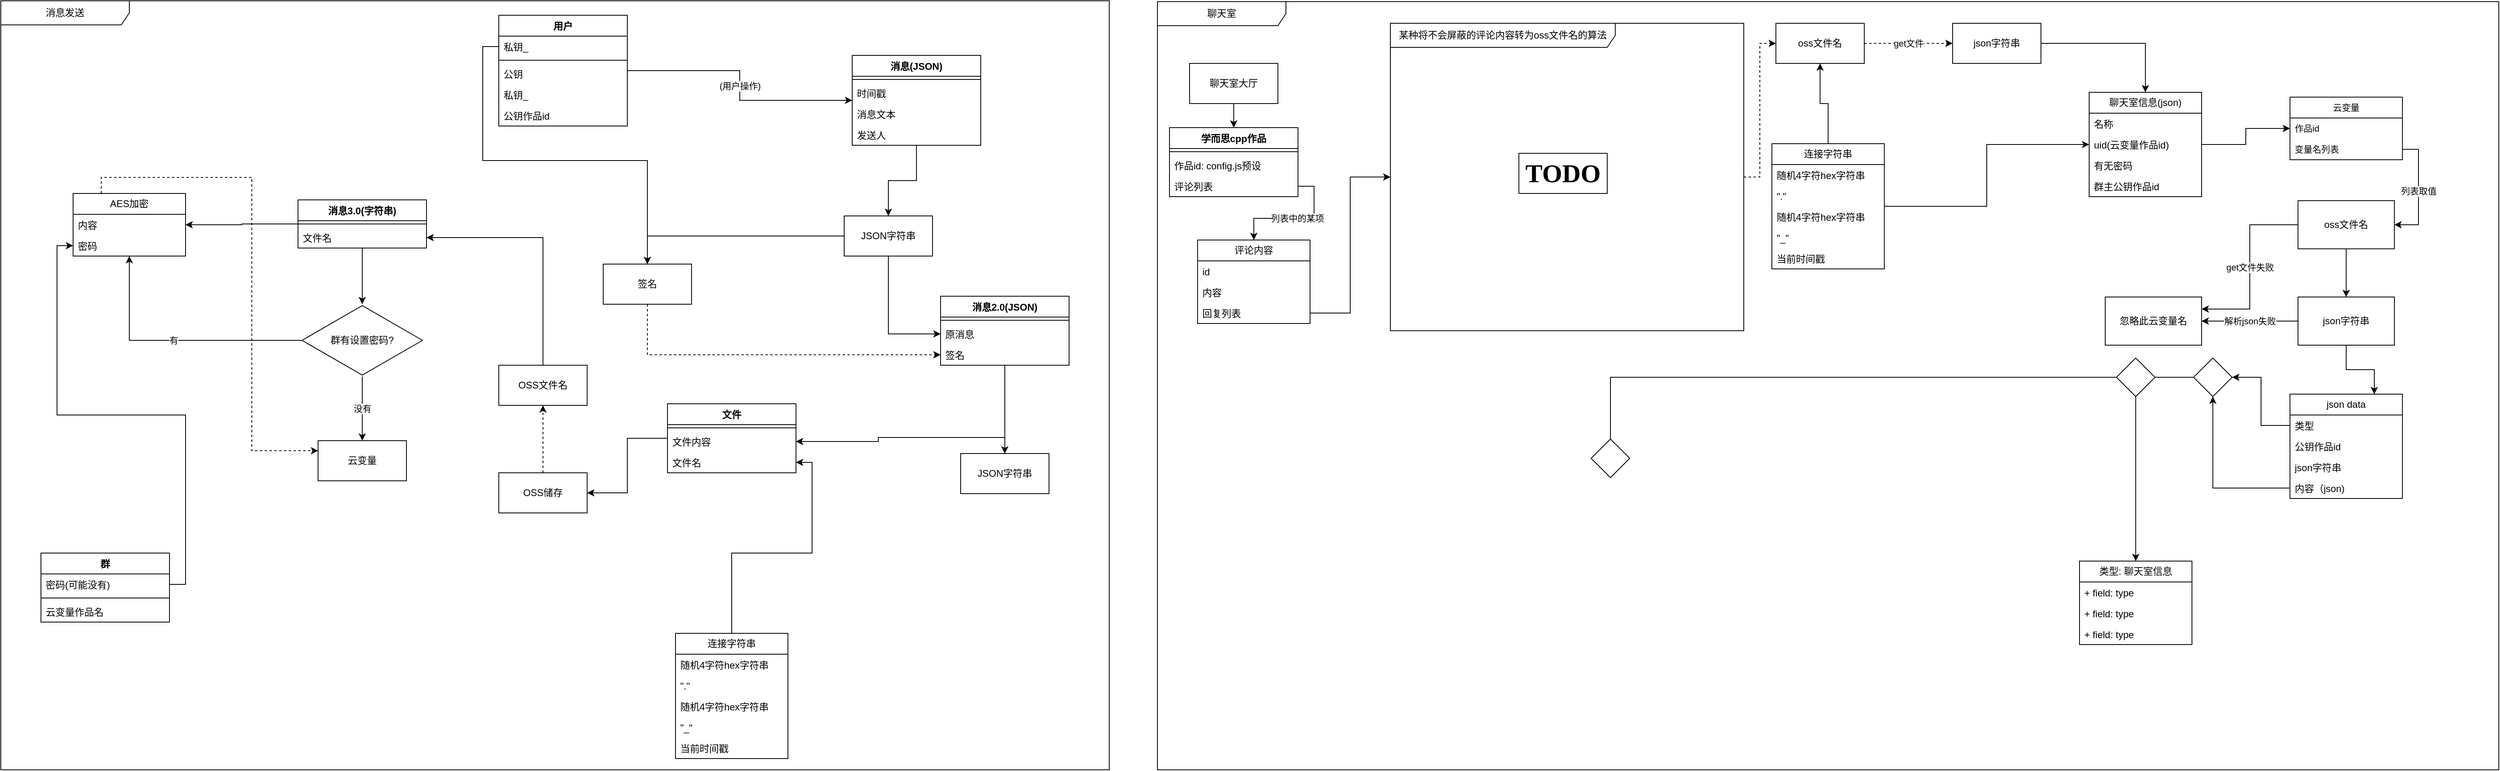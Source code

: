 <mxfile version="28.1.0">
  <diagram name="第 1 页" id="Tok3xOCYxD7B_LSYUCv_">
    <mxGraphModel dx="2245" dy="794" grid="1" gridSize="10" guides="1" tooltips="1" connect="1" arrows="1" fold="1" page="1" pageScale="1" pageWidth="827" pageHeight="1169" math="0" shadow="0">
      <root>
        <mxCell id="0" />
        <mxCell id="1" parent="0" />
        <mxCell id="kA3QzVCFTja8NUtXptVE-20" value="(用户操作)" style="edgeStyle=orthogonalEdgeStyle;rounded=0;orthogonalLoop=1;jettySize=auto;html=1;" parent="1" source="kA3QzVCFTja8NUtXptVE-6" target="kA3QzVCFTja8NUtXptVE-15" edge="1">
          <mxGeometry relative="1" as="geometry" />
        </mxCell>
        <mxCell id="kA3QzVCFTja8NUtXptVE-6" value="用户" style="swimlane;fontStyle=1;align=center;verticalAlign=top;childLayout=stackLayout;horizontal=1;startSize=26;horizontalStack=0;resizeParent=1;resizeParentMax=0;resizeLast=0;collapsible=1;marginBottom=0;whiteSpace=wrap;html=1;" parent="1" vertex="1">
          <mxGeometry x="100" y="110" width="160" height="138" as="geometry" />
        </mxCell>
        <mxCell id="kA3QzVCFTja8NUtXptVE-7" value="私钥_" style="text;strokeColor=none;fillColor=none;align=left;verticalAlign=top;spacingLeft=4;spacingRight=4;overflow=hidden;rotatable=0;points=[[0,0.5],[1,0.5]];portConstraint=eastwest;whiteSpace=wrap;html=1;" parent="kA3QzVCFTja8NUtXptVE-6" vertex="1">
          <mxGeometry y="26" width="160" height="26" as="geometry" />
        </mxCell>
        <mxCell id="kA3QzVCFTja8NUtXptVE-8" value="" style="line;strokeWidth=1;fillColor=none;align=left;verticalAlign=middle;spacingTop=-1;spacingLeft=3;spacingRight=3;rotatable=0;labelPosition=right;points=[];portConstraint=eastwest;strokeColor=inherit;" parent="kA3QzVCFTja8NUtXptVE-6" vertex="1">
          <mxGeometry y="52" width="160" height="8" as="geometry" />
        </mxCell>
        <mxCell id="kA3QzVCFTja8NUtXptVE-9" value="公钥" style="text;strokeColor=none;fillColor=none;align=left;verticalAlign=top;spacingLeft=4;spacingRight=4;overflow=hidden;rotatable=0;points=[[0,0.5],[1,0.5]];portConstraint=eastwest;whiteSpace=wrap;html=1;" parent="kA3QzVCFTja8NUtXptVE-6" vertex="1">
          <mxGeometry y="60" width="160" height="26" as="geometry" />
        </mxCell>
        <mxCell id="kA3QzVCFTja8NUtXptVE-12" value="私钥_" style="text;strokeColor=none;fillColor=none;align=left;verticalAlign=top;spacingLeft=4;spacingRight=4;overflow=hidden;rotatable=0;points=[[0,0.5],[1,0.5]];portConstraint=eastwest;whiteSpace=wrap;html=1;" parent="kA3QzVCFTja8NUtXptVE-6" vertex="1">
          <mxGeometry y="86" width="160" height="26" as="geometry" />
        </mxCell>
        <mxCell id="kA3QzVCFTja8NUtXptVE-117" value="公钥作品id" style="text;strokeColor=none;fillColor=none;align=left;verticalAlign=top;spacingLeft=4;spacingRight=4;overflow=hidden;rotatable=0;points=[[0,0.5],[1,0.5]];portConstraint=eastwest;whiteSpace=wrap;html=1;" parent="kA3QzVCFTja8NUtXptVE-6" vertex="1">
          <mxGeometry y="112" width="160" height="26" as="geometry" />
        </mxCell>
        <mxCell id="kA3QzVCFTja8NUtXptVE-32" value="" style="edgeStyle=orthogonalEdgeStyle;rounded=0;orthogonalLoop=1;jettySize=auto;html=1;" parent="1" source="kA3QzVCFTja8NUtXptVE-15" target="kA3QzVCFTja8NUtXptVE-33" edge="1">
          <mxGeometry relative="1" as="geometry">
            <mxPoint x="240" y="570" as="targetPoint" />
          </mxGeometry>
        </mxCell>
        <mxCell id="kA3QzVCFTja8NUtXptVE-15" value="消息(JSON)" style="swimlane;fontStyle=1;align=center;verticalAlign=top;childLayout=stackLayout;horizontal=1;startSize=26;horizontalStack=0;resizeParent=1;resizeParentMax=0;resizeLast=0;collapsible=1;marginBottom=0;whiteSpace=wrap;html=1;" parent="1" vertex="1">
          <mxGeometry x="540" y="160" width="160" height="112" as="geometry" />
        </mxCell>
        <mxCell id="kA3QzVCFTja8NUtXptVE-17" value="" style="line;strokeWidth=1;fillColor=none;align=left;verticalAlign=middle;spacingTop=-1;spacingLeft=3;spacingRight=3;rotatable=0;labelPosition=right;points=[];portConstraint=eastwest;strokeColor=inherit;" parent="kA3QzVCFTja8NUtXptVE-15" vertex="1">
          <mxGeometry y="26" width="160" height="8" as="geometry" />
        </mxCell>
        <mxCell id="kA3QzVCFTja8NUtXptVE-18" value="时间戳" style="text;strokeColor=none;fillColor=none;align=left;verticalAlign=top;spacingLeft=4;spacingRight=4;overflow=hidden;rotatable=0;points=[[0,0.5],[1,0.5]];portConstraint=eastwest;whiteSpace=wrap;html=1;" parent="kA3QzVCFTja8NUtXptVE-15" vertex="1">
          <mxGeometry y="34" width="160" height="26" as="geometry" />
        </mxCell>
        <mxCell id="kA3QzVCFTja8NUtXptVE-19" value="消息文本" style="text;strokeColor=none;fillColor=none;align=left;verticalAlign=top;spacingLeft=4;spacingRight=4;overflow=hidden;rotatable=0;points=[[0,0.5],[1,0.5]];portConstraint=eastwest;whiteSpace=wrap;html=1;" parent="kA3QzVCFTja8NUtXptVE-15" vertex="1">
          <mxGeometry y="60" width="160" height="26" as="geometry" />
        </mxCell>
        <mxCell id="kA3QzVCFTja8NUtXptVE-21" value="发送人" style="text;strokeColor=none;fillColor=none;align=left;verticalAlign=top;spacingLeft=4;spacingRight=4;overflow=hidden;rotatable=0;points=[[0,0.5],[1,0.5]];portConstraint=eastwest;whiteSpace=wrap;html=1;" parent="kA3QzVCFTja8NUtXptVE-15" vertex="1">
          <mxGeometry y="86" width="160" height="26" as="geometry" />
        </mxCell>
        <mxCell id="kA3QzVCFTja8NUtXptVE-40" value="" style="edgeStyle=orthogonalEdgeStyle;rounded=0;orthogonalLoop=1;jettySize=auto;html=1;" parent="1" source="kA3QzVCFTja8NUtXptVE-33" target="kA3QzVCFTja8NUtXptVE-38" edge="1">
          <mxGeometry relative="1" as="geometry" />
        </mxCell>
        <mxCell id="kA3QzVCFTja8NUtXptVE-44" style="edgeStyle=orthogonalEdgeStyle;rounded=0;orthogonalLoop=1;jettySize=auto;html=1;exitX=0;exitY=0.5;exitDx=0;exitDy=0;" parent="1" source="kA3QzVCFTja8NUtXptVE-33" target="kA3QzVCFTja8NUtXptVE-42" edge="1">
          <mxGeometry relative="1" as="geometry" />
        </mxCell>
        <mxCell id="kA3QzVCFTja8NUtXptVE-33" value="JSON字符串" style="html=1;whiteSpace=wrap;" parent="1" vertex="1">
          <mxGeometry x="530" y="360" width="110" height="50" as="geometry" />
        </mxCell>
        <mxCell id="kA3QzVCFTja8NUtXptVE-59" value="" style="edgeStyle=orthogonalEdgeStyle;rounded=0;orthogonalLoop=1;jettySize=auto;html=1;" parent="1" source="kA3QzVCFTja8NUtXptVE-35" target="kA3QzVCFTja8NUtXptVE-57" edge="1">
          <mxGeometry relative="1" as="geometry">
            <mxPoint x="760" y="533" as="targetPoint" />
          </mxGeometry>
        </mxCell>
        <mxCell id="kA3QzVCFTja8NUtXptVE-35" value="消息2.0(JSON)" style="swimlane;fontStyle=1;align=center;verticalAlign=top;childLayout=stackLayout;horizontal=1;startSize=26;horizontalStack=0;resizeParent=1;resizeParentMax=0;resizeLast=0;collapsible=1;marginBottom=0;whiteSpace=wrap;html=1;" parent="1" vertex="1">
          <mxGeometry x="650" y="460" width="160" height="86" as="geometry" />
        </mxCell>
        <mxCell id="kA3QzVCFTja8NUtXptVE-37" value="" style="line;strokeWidth=1;fillColor=none;align=left;verticalAlign=middle;spacingTop=-1;spacingLeft=3;spacingRight=3;rotatable=0;labelPosition=right;points=[];portConstraint=eastwest;strokeColor=inherit;" parent="kA3QzVCFTja8NUtXptVE-35" vertex="1">
          <mxGeometry y="26" width="160" height="8" as="geometry" />
        </mxCell>
        <mxCell id="kA3QzVCFTja8NUtXptVE-38" value="原消息" style="text;strokeColor=none;fillColor=none;align=left;verticalAlign=top;spacingLeft=4;spacingRight=4;overflow=hidden;rotatable=0;points=[[0,0.5],[1,0.5]];portConstraint=eastwest;whiteSpace=wrap;html=1;" parent="kA3QzVCFTja8NUtXptVE-35" vertex="1">
          <mxGeometry y="34" width="160" height="26" as="geometry" />
        </mxCell>
        <mxCell id="kA3QzVCFTja8NUtXptVE-41" value="签名" style="text;strokeColor=none;fillColor=none;align=left;verticalAlign=top;spacingLeft=4;spacingRight=4;overflow=hidden;rotatable=0;points=[[0,0.5],[1,0.5]];portConstraint=eastwest;whiteSpace=wrap;html=1;" parent="kA3QzVCFTja8NUtXptVE-35" vertex="1">
          <mxGeometry y="60" width="160" height="26" as="geometry" />
        </mxCell>
        <mxCell id="kA3QzVCFTja8NUtXptVE-46" value="" style="edgeStyle=orthogonalEdgeStyle;rounded=0;orthogonalLoop=1;jettySize=auto;html=1;exitX=0.5;exitY=1;exitDx=0;exitDy=0;dashed=1;" parent="1" source="kA3QzVCFTja8NUtXptVE-42" target="kA3QzVCFTja8NUtXptVE-41" edge="1">
          <mxGeometry relative="1" as="geometry">
            <mxPoint x="215" y="625" as="targetPoint" />
          </mxGeometry>
        </mxCell>
        <mxCell id="kA3QzVCFTja8NUtXptVE-42" value="签名" style="html=1;whiteSpace=wrap;" parent="1" vertex="1">
          <mxGeometry x="230" y="420" width="110" height="50" as="geometry" />
        </mxCell>
        <mxCell id="kA3QzVCFTja8NUtXptVE-43" style="edgeStyle=orthogonalEdgeStyle;rounded=0;orthogonalLoop=1;jettySize=auto;html=1;exitX=0;exitY=0.5;exitDx=0;exitDy=0;" parent="1" source="kA3QzVCFTja8NUtXptVE-7" target="kA3QzVCFTja8NUtXptVE-42" edge="1">
          <mxGeometry relative="1" as="geometry" />
        </mxCell>
        <mxCell id="kA3QzVCFTja8NUtXptVE-102" value="" style="edgeStyle=orthogonalEdgeStyle;rounded=0;orthogonalLoop=1;jettySize=auto;html=1;dashed=1;" parent="1" source="kA3QzVCFTja8NUtXptVE-51" target="kA3QzVCFTja8NUtXptVE-101" edge="1">
          <mxGeometry relative="1" as="geometry">
            <Array as="points">
              <mxPoint x="155" y="620" />
              <mxPoint x="155" y="620" />
            </Array>
          </mxGeometry>
        </mxCell>
        <mxCell id="kA3QzVCFTja8NUtXptVE-51" value="OSS储存" style="html=1;whiteSpace=wrap;" parent="1" vertex="1">
          <mxGeometry x="100" y="680" width="110" height="50" as="geometry" />
        </mxCell>
        <mxCell id="kA3QzVCFTja8NUtXptVE-100" value="" style="edgeStyle=orthogonalEdgeStyle;rounded=0;orthogonalLoop=1;jettySize=auto;html=1;" parent="1" source="kA3QzVCFTja8NUtXptVE-52" target="kA3QzVCFTja8NUtXptVE-51" edge="1">
          <mxGeometry relative="1" as="geometry">
            <mxPoint x="260" y="677" as="targetPoint" />
          </mxGeometry>
        </mxCell>
        <mxCell id="kA3QzVCFTja8NUtXptVE-52" value="文件" style="swimlane;fontStyle=1;align=center;verticalAlign=top;childLayout=stackLayout;horizontal=1;startSize=26;horizontalStack=0;resizeParent=1;resizeParentMax=0;resizeLast=0;collapsible=1;marginBottom=0;whiteSpace=wrap;html=1;" parent="1" vertex="1">
          <mxGeometry x="310" y="594" width="160" height="86" as="geometry" />
        </mxCell>
        <mxCell id="kA3QzVCFTja8NUtXptVE-54" value="" style="line;strokeWidth=1;fillColor=none;align=left;verticalAlign=middle;spacingTop=-1;spacingLeft=3;spacingRight=3;rotatable=0;labelPosition=right;points=[];portConstraint=eastwest;strokeColor=inherit;" parent="kA3QzVCFTja8NUtXptVE-52" vertex="1">
          <mxGeometry y="26" width="160" height="8" as="geometry" />
        </mxCell>
        <mxCell id="kA3QzVCFTja8NUtXptVE-56" value="文件内容" style="text;strokeColor=none;fillColor=none;align=left;verticalAlign=top;spacingLeft=4;spacingRight=4;overflow=hidden;rotatable=0;points=[[0,0.5],[1,0.5]];portConstraint=eastwest;whiteSpace=wrap;html=1;" parent="kA3QzVCFTja8NUtXptVE-52" vertex="1">
          <mxGeometry y="34" width="160" height="26" as="geometry" />
        </mxCell>
        <mxCell id="kA3QzVCFTja8NUtXptVE-62" value="文件名" style="text;strokeColor=none;fillColor=none;align=left;verticalAlign=top;spacingLeft=4;spacingRight=4;overflow=hidden;rotatable=0;points=[[0,0.5],[1,0.5]];portConstraint=eastwest;whiteSpace=wrap;html=1;" parent="kA3QzVCFTja8NUtXptVE-52" vertex="1">
          <mxGeometry y="60" width="160" height="26" as="geometry" />
        </mxCell>
        <mxCell id="kA3QzVCFTja8NUtXptVE-61" value="" style="edgeStyle=orthogonalEdgeStyle;rounded=0;orthogonalLoop=1;jettySize=auto;html=1;" parent="1" source="kA3QzVCFTja8NUtXptVE-57" target="kA3QzVCFTja8NUtXptVE-56" edge="1">
          <mxGeometry relative="1" as="geometry">
            <mxPoint x="550" y="695" as="targetPoint" />
          </mxGeometry>
        </mxCell>
        <mxCell id="kA3QzVCFTja8NUtXptVE-57" value="JSON字符串" style="html=1;whiteSpace=wrap;" parent="1" vertex="1">
          <mxGeometry x="675" y="656" width="110" height="50" as="geometry" />
        </mxCell>
        <mxCell id="kA3QzVCFTja8NUtXptVE-95" value="" style="edgeStyle=orthogonalEdgeStyle;rounded=0;orthogonalLoop=1;jettySize=auto;html=1;" parent="1" source="kA3QzVCFTja8NUtXptVE-80" target="kA3QzVCFTja8NUtXptVE-62" edge="1">
          <mxGeometry relative="1" as="geometry">
            <mxPoint x="210" y="812" as="targetPoint" />
          </mxGeometry>
        </mxCell>
        <mxCell id="kA3QzVCFTja8NUtXptVE-80" value="连接字符串" style="swimlane;fontStyle=0;childLayout=stackLayout;horizontal=1;startSize=26;fillColor=none;horizontalStack=0;resizeParent=1;resizeParentMax=0;resizeLast=0;collapsible=1;marginBottom=0;whiteSpace=wrap;html=1;" parent="1" vertex="1">
          <mxGeometry x="320" y="880" width="140" height="156" as="geometry" />
        </mxCell>
        <mxCell id="kA3QzVCFTja8NUtXptVE-86" value="随机4字符hex字符串" style="text;strokeColor=none;fillColor=none;align=left;verticalAlign=top;spacingLeft=4;spacingRight=4;overflow=hidden;rotatable=0;points=[[0,0.5],[1,0.5]];portConstraint=eastwest;whiteSpace=wrap;html=1;" parent="kA3QzVCFTja8NUtXptVE-80" vertex="1">
          <mxGeometry y="26" width="140" height="26" as="geometry" />
        </mxCell>
        <mxCell id="kA3QzVCFTja8NUtXptVE-81" value="&quot;.&quot;" style="text;strokeColor=none;fillColor=none;align=left;verticalAlign=top;spacingLeft=4;spacingRight=4;overflow=hidden;rotatable=0;points=[[0,0.5],[1,0.5]];portConstraint=eastwest;whiteSpace=wrap;html=1;" parent="kA3QzVCFTja8NUtXptVE-80" vertex="1">
          <mxGeometry y="52" width="140" height="26" as="geometry" />
        </mxCell>
        <mxCell id="kA3QzVCFTja8NUtXptVE-88" value="随机4字符hex字符串" style="text;strokeColor=none;fillColor=none;align=left;verticalAlign=top;spacingLeft=4;spacingRight=4;overflow=hidden;rotatable=0;points=[[0,0.5],[1,0.5]];portConstraint=eastwest;whiteSpace=wrap;html=1;" parent="kA3QzVCFTja8NUtXptVE-80" vertex="1">
          <mxGeometry y="78" width="140" height="26" as="geometry" />
        </mxCell>
        <mxCell id="kA3QzVCFTja8NUtXptVE-210" value="&quot;_&quot;" style="text;strokeColor=none;fillColor=none;align=left;verticalAlign=top;spacingLeft=4;spacingRight=4;overflow=hidden;rotatable=0;points=[[0,0.5],[1,0.5]];portConstraint=eastwest;whiteSpace=wrap;html=1;" parent="kA3QzVCFTja8NUtXptVE-80" vertex="1">
          <mxGeometry y="104" width="140" height="26" as="geometry" />
        </mxCell>
        <mxCell id="kA3QzVCFTja8NUtXptVE-209" value="当前时间戳" style="text;strokeColor=none;fillColor=none;align=left;verticalAlign=top;spacingLeft=4;spacingRight=4;overflow=hidden;rotatable=0;points=[[0,0.5],[1,0.5]];portConstraint=eastwest;whiteSpace=wrap;html=1;" parent="kA3QzVCFTja8NUtXptVE-80" vertex="1">
          <mxGeometry y="130" width="140" height="26" as="geometry" />
        </mxCell>
        <mxCell id="kA3QzVCFTja8NUtXptVE-108" value="" style="edgeStyle=orthogonalEdgeStyle;rounded=0;orthogonalLoop=1;jettySize=auto;html=1;" parent="1" source="kA3QzVCFTja8NUtXptVE-101" target="kA3QzVCFTja8NUtXptVE-106" edge="1">
          <mxGeometry relative="1" as="geometry">
            <mxPoint x="70" y="625" as="targetPoint" />
          </mxGeometry>
        </mxCell>
        <mxCell id="kA3QzVCFTja8NUtXptVE-101" value="OSS文件名" style="html=1;whiteSpace=wrap;" parent="1" vertex="1">
          <mxGeometry x="100" y="546" width="110" height="50" as="geometry" />
        </mxCell>
        <mxCell id="kA3QzVCFTja8NUtXptVE-111" value="" style="edgeStyle=orthogonalEdgeStyle;rounded=0;orthogonalLoop=1;jettySize=auto;html=1;" parent="1" source="kA3QzVCFTja8NUtXptVE-103" target="kA3QzVCFTja8NUtXptVE-121" edge="1">
          <mxGeometry relative="1" as="geometry" />
        </mxCell>
        <mxCell id="kA3QzVCFTja8NUtXptVE-141" value="" style="edgeStyle=orthogonalEdgeStyle;rounded=0;orthogonalLoop=1;jettySize=auto;html=1;" parent="1" source="kA3QzVCFTja8NUtXptVE-103" target="kA3QzVCFTja8NUtXptVE-130" edge="1">
          <mxGeometry relative="1" as="geometry">
            <mxPoint x="-230" y="370" as="targetPoint" />
          </mxGeometry>
        </mxCell>
        <mxCell id="kA3QzVCFTja8NUtXptVE-103" value="消息3.0(字符串)" style="swimlane;fontStyle=1;align=center;verticalAlign=top;childLayout=stackLayout;horizontal=1;startSize=26;horizontalStack=0;resizeParent=1;resizeParentMax=0;resizeLast=0;collapsible=1;marginBottom=0;whiteSpace=wrap;html=1;" parent="1" vertex="1">
          <mxGeometry x="-150" y="340" width="160" height="60" as="geometry" />
        </mxCell>
        <mxCell id="kA3QzVCFTja8NUtXptVE-105" value="" style="line;strokeWidth=1;fillColor=none;align=left;verticalAlign=middle;spacingTop=-1;spacingLeft=3;spacingRight=3;rotatable=0;labelPosition=right;points=[];portConstraint=eastwest;strokeColor=inherit;" parent="kA3QzVCFTja8NUtXptVE-103" vertex="1">
          <mxGeometry y="26" width="160" height="8" as="geometry" />
        </mxCell>
        <mxCell id="kA3QzVCFTja8NUtXptVE-106" value="文件名" style="text;strokeColor=none;fillColor=none;align=left;verticalAlign=top;spacingLeft=4;spacingRight=4;overflow=hidden;rotatable=0;points=[[0,0.5],[1,0.5]];portConstraint=eastwest;whiteSpace=wrap;html=1;" parent="kA3QzVCFTja8NUtXptVE-103" vertex="1">
          <mxGeometry y="34" width="160" height="26" as="geometry" />
        </mxCell>
        <mxCell id="kA3QzVCFTja8NUtXptVE-109" value="云变量" style="html=1;whiteSpace=wrap;" parent="1" vertex="1">
          <mxGeometry x="-125" y="640" width="110" height="50" as="geometry" />
        </mxCell>
        <mxCell id="kA3QzVCFTja8NUtXptVE-123" value="没有" style="edgeStyle=orthogonalEdgeStyle;rounded=0;orthogonalLoop=1;jettySize=auto;html=1;" parent="1" source="kA3QzVCFTja8NUtXptVE-121" target="kA3QzVCFTja8NUtXptVE-109" edge="1">
          <mxGeometry relative="1" as="geometry">
            <mxPoint x="-185" y="764.0" as="targetPoint" />
          </mxGeometry>
        </mxCell>
        <mxCell id="kA3QzVCFTja8NUtXptVE-145" value="有" style="edgeStyle=orthogonalEdgeStyle;rounded=0;orthogonalLoop=1;jettySize=auto;html=1;" parent="1" source="kA3QzVCFTja8NUtXptVE-121" target="kA3QzVCFTja8NUtXptVE-129" edge="1">
          <mxGeometry relative="1" as="geometry">
            <mxPoint x="-340" y="624.0" as="targetPoint" />
          </mxGeometry>
        </mxCell>
        <mxCell id="kA3QzVCFTja8NUtXptVE-121" value="群有设置密码?" style="html=1;whiteSpace=wrap;aspect=fixed;shape=isoRectangle;" parent="1" vertex="1">
          <mxGeometry x="-145" y="470" width="150" height="90" as="geometry" />
        </mxCell>
        <mxCell id="kA3QzVCFTja8NUtXptVE-124" value="群" style="swimlane;fontStyle=1;align=center;verticalAlign=top;childLayout=stackLayout;horizontal=1;startSize=26;horizontalStack=0;resizeParent=1;resizeParentMax=0;resizeLast=0;collapsible=1;marginBottom=0;whiteSpace=wrap;html=1;" parent="1" vertex="1">
          <mxGeometry x="-470" y="780" width="160" height="86" as="geometry" />
        </mxCell>
        <mxCell id="kA3QzVCFTja8NUtXptVE-125" value="密码(可能没有)" style="text;strokeColor=none;fillColor=none;align=left;verticalAlign=top;spacingLeft=4;spacingRight=4;overflow=hidden;rotatable=0;points=[[0,0.5],[1,0.5]];portConstraint=eastwest;whiteSpace=wrap;html=1;" parent="kA3QzVCFTja8NUtXptVE-124" vertex="1">
          <mxGeometry y="26" width="160" height="26" as="geometry" />
        </mxCell>
        <mxCell id="kA3QzVCFTja8NUtXptVE-126" value="" style="line;strokeWidth=1;fillColor=none;align=left;verticalAlign=middle;spacingTop=-1;spacingLeft=3;spacingRight=3;rotatable=0;labelPosition=right;points=[];portConstraint=eastwest;strokeColor=inherit;" parent="kA3QzVCFTja8NUtXptVE-124" vertex="1">
          <mxGeometry y="52" width="160" height="8" as="geometry" />
        </mxCell>
        <mxCell id="kA3QzVCFTja8NUtXptVE-127" value="云变量作品名" style="text;strokeColor=none;fillColor=none;align=left;verticalAlign=top;spacingLeft=4;spacingRight=4;overflow=hidden;rotatable=0;points=[[0,0.5],[1,0.5]];portConstraint=eastwest;whiteSpace=wrap;html=1;" parent="kA3QzVCFTja8NUtXptVE-124" vertex="1">
          <mxGeometry y="60" width="160" height="26" as="geometry" />
        </mxCell>
        <mxCell id="kA3QzVCFTja8NUtXptVE-148" style="edgeStyle=orthogonalEdgeStyle;rounded=0;orthogonalLoop=1;jettySize=auto;html=1;exitX=0.25;exitY=0;exitDx=0;exitDy=0;entryX=0;entryY=0.25;entryDx=0;entryDy=0;dashed=1;" parent="1" source="kA3QzVCFTja8NUtXptVE-129" target="kA3QzVCFTja8NUtXptVE-109" edge="1">
          <mxGeometry relative="1" as="geometry" />
        </mxCell>
        <mxCell id="kA3QzVCFTja8NUtXptVE-129" value="AES加密" style="swimlane;fontStyle=0;childLayout=stackLayout;horizontal=1;startSize=26;fillColor=none;horizontalStack=0;resizeParent=1;resizeParentMax=0;resizeLast=0;collapsible=1;marginBottom=0;whiteSpace=wrap;html=1;" parent="1" vertex="1">
          <mxGeometry x="-430" y="332" width="140" height="78" as="geometry" />
        </mxCell>
        <mxCell id="kA3QzVCFTja8NUtXptVE-130" value="内容" style="text;strokeColor=none;fillColor=none;align=left;verticalAlign=top;spacingLeft=4;spacingRight=4;overflow=hidden;rotatable=0;points=[[0,0.5],[1,0.5]];portConstraint=eastwest;whiteSpace=wrap;html=1;" parent="kA3QzVCFTja8NUtXptVE-129" vertex="1">
          <mxGeometry y="26" width="140" height="26" as="geometry" />
        </mxCell>
        <mxCell id="kA3QzVCFTja8NUtXptVE-133" value="密码" style="text;strokeColor=none;fillColor=none;align=left;verticalAlign=top;spacingLeft=4;spacingRight=4;overflow=hidden;rotatable=0;points=[[0,0.5],[1,0.5]];portConstraint=eastwest;whiteSpace=wrap;html=1;" parent="kA3QzVCFTja8NUtXptVE-129" vertex="1">
          <mxGeometry y="52" width="140" height="26" as="geometry" />
        </mxCell>
        <mxCell id="kA3QzVCFTja8NUtXptVE-135" style="edgeStyle=orthogonalEdgeStyle;rounded=0;orthogonalLoop=1;jettySize=auto;html=1;exitX=1;exitY=0.5;exitDx=0;exitDy=0;" parent="1" source="kA3QzVCFTja8NUtXptVE-125" target="kA3QzVCFTja8NUtXptVE-133" edge="1">
          <mxGeometry relative="1" as="geometry" />
        </mxCell>
        <mxCell id="kA3QzVCFTja8NUtXptVE-151" value="消息发送" style="shape=umlFrame;whiteSpace=wrap;html=1;pointerEvents=0;recursiveResize=0;container=1;collapsible=0;width=160;" parent="1" vertex="1">
          <mxGeometry x="-520" y="92" width="1380" height="958" as="geometry" />
        </mxCell>
        <mxCell id="kA3QzVCFTja8NUtXptVE-152" value="聊天室" style="shape=umlFrame;whiteSpace=wrap;html=1;pointerEvents=0;recursiveResize=0;container=1;collapsible=0;width=160;" parent="1" vertex="1">
          <mxGeometry x="920" y="93" width="1670" height="957" as="geometry" />
        </mxCell>
        <mxCell id="kA3QzVCFTja8NUtXptVE-161" value="学而思cpp作品" style="swimlane;fontStyle=1;align=center;verticalAlign=top;childLayout=stackLayout;horizontal=1;startSize=26;horizontalStack=0;resizeParent=1;resizeParentMax=0;resizeLast=0;collapsible=1;marginBottom=0;whiteSpace=wrap;html=1;" parent="kA3QzVCFTja8NUtXptVE-152" vertex="1">
          <mxGeometry x="15" y="157" width="160" height="86" as="geometry" />
        </mxCell>
        <mxCell id="kA3QzVCFTja8NUtXptVE-163" value="" style="line;strokeWidth=1;fillColor=none;align=left;verticalAlign=middle;spacingTop=-1;spacingLeft=3;spacingRight=3;rotatable=0;labelPosition=right;points=[];portConstraint=eastwest;strokeColor=inherit;" parent="kA3QzVCFTja8NUtXptVE-161" vertex="1">
          <mxGeometry y="26" width="160" height="8" as="geometry" />
        </mxCell>
        <mxCell id="kA3QzVCFTja8NUtXptVE-164" value="作品id: config.js预设" style="text;strokeColor=none;fillColor=none;align=left;verticalAlign=top;spacingLeft=4;spacingRight=4;overflow=hidden;rotatable=0;points=[[0,0.5],[1,0.5]];portConstraint=eastwest;whiteSpace=wrap;html=1;" parent="kA3QzVCFTja8NUtXptVE-161" vertex="1">
          <mxGeometry y="34" width="160" height="26" as="geometry" />
        </mxCell>
        <mxCell id="kA3QzVCFTja8NUtXptVE-166" value="评论列表" style="text;strokeColor=none;fillColor=none;align=left;verticalAlign=top;spacingLeft=4;spacingRight=4;overflow=hidden;rotatable=0;points=[[0,0.5],[1,0.5]];portConstraint=eastwest;whiteSpace=wrap;html=1;" parent="kA3QzVCFTja8NUtXptVE-161" vertex="1">
          <mxGeometry y="60" width="160" height="26" as="geometry" />
        </mxCell>
        <mxCell id="kA3QzVCFTja8NUtXptVE-171" value="评论内容" style="swimlane;fontStyle=0;childLayout=stackLayout;horizontal=1;startSize=26;fillColor=none;horizontalStack=0;resizeParent=1;resizeParentMax=0;resizeLast=0;collapsible=1;marginBottom=0;whiteSpace=wrap;html=1;" parent="kA3QzVCFTja8NUtXptVE-152" vertex="1">
          <mxGeometry x="50" y="297" width="140" height="104" as="geometry" />
        </mxCell>
        <mxCell id="kA3QzVCFTja8NUtXptVE-172" value="id" style="text;strokeColor=none;fillColor=none;align=left;verticalAlign=top;spacingLeft=4;spacingRight=4;overflow=hidden;rotatable=0;points=[[0,0.5],[1,0.5]];portConstraint=eastwest;whiteSpace=wrap;html=1;" parent="kA3QzVCFTja8NUtXptVE-171" vertex="1">
          <mxGeometry y="26" width="140" height="26" as="geometry" />
        </mxCell>
        <mxCell id="kA3QzVCFTja8NUtXptVE-173" value="内容" style="text;strokeColor=none;fillColor=none;align=left;verticalAlign=top;spacingLeft=4;spacingRight=4;overflow=hidden;rotatable=0;points=[[0,0.5],[1,0.5]];portConstraint=eastwest;whiteSpace=wrap;html=1;" parent="kA3QzVCFTja8NUtXptVE-171" vertex="1">
          <mxGeometry y="52" width="140" height="26" as="geometry" />
        </mxCell>
        <mxCell id="kA3QzVCFTja8NUtXptVE-174" value="回复列表" style="text;strokeColor=none;fillColor=none;align=left;verticalAlign=top;spacingLeft=4;spacingRight=4;overflow=hidden;rotatable=0;points=[[0,0.5],[1,0.5]];portConstraint=eastwest;whiteSpace=wrap;html=1;" parent="kA3QzVCFTja8NUtXptVE-171" vertex="1">
          <mxGeometry y="78" width="140" height="26" as="geometry" />
        </mxCell>
        <mxCell id="kA3QzVCFTja8NUtXptVE-175" value="列表中的某项" style="edgeStyle=orthogonalEdgeStyle;rounded=0;orthogonalLoop=1;jettySize=auto;html=1;strokeColor=default;" parent="kA3QzVCFTja8NUtXptVE-152" source="kA3QzVCFTja8NUtXptVE-166" target="kA3QzVCFTja8NUtXptVE-171" edge="1">
          <mxGeometry relative="1" as="geometry" />
        </mxCell>
        <mxCell id="kA3QzVCFTja8NUtXptVE-178" value="" style="edgeStyle=orthogonalEdgeStyle;rounded=0;orthogonalLoop=1;jettySize=auto;html=1;" parent="kA3QzVCFTja8NUtXptVE-152" source="kA3QzVCFTja8NUtXptVE-176" target="kA3QzVCFTja8NUtXptVE-161" edge="1">
          <mxGeometry relative="1" as="geometry">
            <mxPoint x="225" y="102" as="targetPoint" />
          </mxGeometry>
        </mxCell>
        <mxCell id="kA3QzVCFTja8NUtXptVE-176" value="聊天室大厅" style="html=1;whiteSpace=wrap;" parent="kA3QzVCFTja8NUtXptVE-152" vertex="1">
          <mxGeometry x="40" y="77" width="110" height="50" as="geometry" />
        </mxCell>
        <mxCell id="kA3QzVCFTja8NUtXptVE-182" style="edgeStyle=orthogonalEdgeStyle;rounded=0;orthogonalLoop=1;jettySize=auto;html=1;exitX=1;exitY=0.5;exitDx=0;exitDy=0;" parent="kA3QzVCFTja8NUtXptVE-152" source="kA3QzVCFTja8NUtXptVE-174" target="kA3QzVCFTja8NUtXptVE-184" edge="1">
          <mxGeometry relative="1" as="geometry">
            <mxPoint x="180" y="-63" as="targetPoint" />
          </mxGeometry>
        </mxCell>
        <mxCell id="kA3QzVCFTja8NUtXptVE-187" value="" style="edgeStyle=orthogonalEdgeStyle;rounded=0;orthogonalLoop=1;jettySize=auto;html=1;dashed=1;" parent="kA3QzVCFTja8NUtXptVE-152" source="kA3QzVCFTja8NUtXptVE-184" target="kA3QzVCFTja8NUtXptVE-185" edge="1">
          <mxGeometry relative="1" as="geometry">
            <mxPoint x="970" y="218.5" as="targetPoint" />
          </mxGeometry>
        </mxCell>
        <mxCell id="kA3QzVCFTja8NUtXptVE-184" value="某种将不会屏蔽的评论内容转为oss文件名的算法" style="shape=umlFrame;whiteSpace=wrap;html=1;pointerEvents=0;width=280;height=30;" parent="kA3QzVCFTja8NUtXptVE-152" vertex="1">
          <mxGeometry x="290" y="27" width="440" height="383" as="geometry" />
        </mxCell>
        <mxCell id="kA3QzVCFTja8NUtXptVE-190" value="get文件" style="edgeStyle=orthogonalEdgeStyle;rounded=0;orthogonalLoop=1;jettySize=auto;html=1;dashed=1;" parent="kA3QzVCFTja8NUtXptVE-152" source="kA3QzVCFTja8NUtXptVE-185" target="kA3QzVCFTja8NUtXptVE-188" edge="1">
          <mxGeometry relative="1" as="geometry" />
        </mxCell>
        <mxCell id="kA3QzVCFTja8NUtXptVE-185" value="oss文件名" style="html=1;whiteSpace=wrap;" parent="kA3QzVCFTja8NUtXptVE-152" vertex="1">
          <mxGeometry x="770" y="27" width="110" height="50" as="geometry" />
        </mxCell>
        <mxCell id="kA3QzVCFTja8NUtXptVE-199" value="" style="edgeStyle=orthogonalEdgeStyle;rounded=0;orthogonalLoop=1;jettySize=auto;html=1;entryX=0.5;entryY=0;entryDx=0;entryDy=0;" parent="kA3QzVCFTja8NUtXptVE-152" source="kA3QzVCFTja8NUtXptVE-188" target="kA3QzVCFTja8NUtXptVE-191" edge="1">
          <mxGeometry relative="1" as="geometry" />
        </mxCell>
        <mxCell id="kA3QzVCFTja8NUtXptVE-188" value="json字符串" style="html=1;whiteSpace=wrap;" parent="kA3QzVCFTja8NUtXptVE-152" vertex="1">
          <mxGeometry x="990" y="27" width="110" height="50" as="geometry" />
        </mxCell>
        <mxCell id="kA3QzVCFTja8NUtXptVE-191" value="聊天室信息(json)" style="swimlane;fontStyle=0;childLayout=stackLayout;horizontal=1;startSize=26;fillColor=none;horizontalStack=0;resizeParent=1;resizeParentMax=0;resizeLast=0;collapsible=1;marginBottom=0;whiteSpace=wrap;html=1;" parent="kA3QzVCFTja8NUtXptVE-152" vertex="1">
          <mxGeometry x="1160" y="113" width="140" height="130" as="geometry" />
        </mxCell>
        <mxCell id="kA3QzVCFTja8NUtXptVE-192" value="名称" style="text;strokeColor=none;fillColor=none;align=left;verticalAlign=top;spacingLeft=4;spacingRight=4;overflow=hidden;rotatable=0;points=[[0,0.5],[1,0.5]];portConstraint=eastwest;whiteSpace=wrap;html=1;" parent="kA3QzVCFTja8NUtXptVE-191" vertex="1">
          <mxGeometry y="26" width="140" height="26" as="geometry" />
        </mxCell>
        <mxCell id="kA3QzVCFTja8NUtXptVE-196" value="uid(云变量作品id)" style="text;strokeColor=none;fillColor=none;align=left;verticalAlign=top;spacingLeft=4;spacingRight=4;overflow=hidden;rotatable=0;points=[[0,0.5],[1,0.5]];portConstraint=eastwest;whiteSpace=wrap;html=1;" parent="kA3QzVCFTja8NUtXptVE-191" vertex="1">
          <mxGeometry y="52" width="140" height="26" as="geometry" />
        </mxCell>
        <mxCell id="kA3QzVCFTja8NUtXptVE-197" value="有无密码" style="text;strokeColor=none;fillColor=none;align=left;verticalAlign=top;spacingLeft=4;spacingRight=4;overflow=hidden;rotatable=0;points=[[0,0.5],[1,0.5]];portConstraint=eastwest;whiteSpace=wrap;html=1;" parent="kA3QzVCFTja8NUtXptVE-191" vertex="1">
          <mxGeometry y="78" width="140" height="26" as="geometry" />
        </mxCell>
        <mxCell id="kA3QzVCFTja8NUtXptVE-198" value="群主公钥作品id" style="text;strokeColor=none;fillColor=none;align=left;verticalAlign=top;spacingLeft=4;spacingRight=4;overflow=hidden;rotatable=0;points=[[0,0.5],[1,0.5]];portConstraint=eastwest;whiteSpace=wrap;html=1;" parent="kA3QzVCFTja8NUtXptVE-191" vertex="1">
          <mxGeometry y="104" width="140" height="26" as="geometry" />
        </mxCell>
        <mxCell id="kA3QzVCFTja8NUtXptVE-201" value="TODO" style="html=1;whiteSpace=wrap;fontSize=32;fontFamily=Lucida Console;horizontal=1;fontStyle=1" parent="kA3QzVCFTja8NUtXptVE-152" vertex="1">
          <mxGeometry x="450" y="189" width="110" height="50" as="geometry" />
        </mxCell>
        <mxCell id="kA3QzVCFTja8NUtXptVE-217" value="" style="edgeStyle=orthogonalEdgeStyle;rounded=0;orthogonalLoop=1;jettySize=auto;html=1;strokeColor=default;" parent="kA3QzVCFTja8NUtXptVE-152" source="kA3QzVCFTja8NUtXptVE-211" target="kA3QzVCFTja8NUtXptVE-185" edge="1">
          <mxGeometry relative="1" as="geometry" />
        </mxCell>
        <mxCell id="kA3QzVCFTja8NUtXptVE-224" value="" style="edgeStyle=orthogonalEdgeStyle;shape=connector;rounded=0;orthogonalLoop=1;jettySize=auto;html=1;align=center;verticalAlign=middle;fontFamily=Helvetica;fontSize=11;fontColor=default;labelBackgroundColor=default;endArrow=classic;" parent="kA3QzVCFTja8NUtXptVE-152" source="kA3QzVCFTja8NUtXptVE-211" target="kA3QzVCFTja8NUtXptVE-196" edge="1">
          <mxGeometry relative="1" as="geometry">
            <mxPoint x="985" y="255" as="targetPoint" />
          </mxGeometry>
        </mxCell>
        <mxCell id="kA3QzVCFTja8NUtXptVE-211" value="连接字符串" style="swimlane;fontStyle=0;childLayout=stackLayout;horizontal=1;startSize=26;fillColor=none;horizontalStack=0;resizeParent=1;resizeParentMax=0;resizeLast=0;collapsible=1;marginBottom=0;whiteSpace=wrap;html=1;" parent="kA3QzVCFTja8NUtXptVE-152" vertex="1">
          <mxGeometry x="765" y="177" width="140" height="156" as="geometry" />
        </mxCell>
        <mxCell id="kA3QzVCFTja8NUtXptVE-212" value="随机4字符hex字符串" style="text;strokeColor=none;fillColor=none;align=left;verticalAlign=top;spacingLeft=4;spacingRight=4;overflow=hidden;rotatable=0;points=[[0,0.5],[1,0.5]];portConstraint=eastwest;whiteSpace=wrap;html=1;" parent="kA3QzVCFTja8NUtXptVE-211" vertex="1">
          <mxGeometry y="26" width="140" height="26" as="geometry" />
        </mxCell>
        <mxCell id="kA3QzVCFTja8NUtXptVE-213" value="&quot;.&quot;" style="text;strokeColor=none;fillColor=none;align=left;verticalAlign=top;spacingLeft=4;spacingRight=4;overflow=hidden;rotatable=0;points=[[0,0.5],[1,0.5]];portConstraint=eastwest;whiteSpace=wrap;html=1;" parent="kA3QzVCFTja8NUtXptVE-211" vertex="1">
          <mxGeometry y="52" width="140" height="26" as="geometry" />
        </mxCell>
        <mxCell id="kA3QzVCFTja8NUtXptVE-214" value="随机4字符hex字符串" style="text;strokeColor=none;fillColor=none;align=left;verticalAlign=top;spacingLeft=4;spacingRight=4;overflow=hidden;rotatable=0;points=[[0,0.5],[1,0.5]];portConstraint=eastwest;whiteSpace=wrap;html=1;" parent="kA3QzVCFTja8NUtXptVE-211" vertex="1">
          <mxGeometry y="78" width="140" height="26" as="geometry" />
        </mxCell>
        <mxCell id="kA3QzVCFTja8NUtXptVE-215" value="&quot;_&quot;" style="text;strokeColor=none;fillColor=none;align=left;verticalAlign=top;spacingLeft=4;spacingRight=4;overflow=hidden;rotatable=0;points=[[0,0.5],[1,0.5]];portConstraint=eastwest;whiteSpace=wrap;html=1;" parent="kA3QzVCFTja8NUtXptVE-211" vertex="1">
          <mxGeometry y="104" width="140" height="26" as="geometry" />
        </mxCell>
        <mxCell id="kA3QzVCFTja8NUtXptVE-216" value="当前时间戳" style="text;strokeColor=none;fillColor=none;align=left;verticalAlign=top;spacingLeft=4;spacingRight=4;overflow=hidden;rotatable=0;points=[[0,0.5],[1,0.5]];portConstraint=eastwest;whiteSpace=wrap;html=1;" parent="kA3QzVCFTja8NUtXptVE-211" vertex="1">
          <mxGeometry y="130" width="140" height="26" as="geometry" />
        </mxCell>
        <mxCell id="kA3QzVCFTja8NUtXptVE-225" value="云变量" style="swimlane;fontStyle=0;childLayout=stackLayout;horizontal=1;startSize=26;fillColor=none;horizontalStack=0;resizeParent=1;resizeParentMax=0;resizeLast=0;collapsible=1;marginBottom=0;whiteSpace=wrap;html=1;fontFamily=Helvetica;fontSize=11;fontColor=default;labelBackgroundColor=default;" parent="kA3QzVCFTja8NUtXptVE-152" vertex="1">
          <mxGeometry x="1410" y="119" width="140" height="78" as="geometry" />
        </mxCell>
        <mxCell id="kA3QzVCFTja8NUtXptVE-226" value="作品id" style="text;strokeColor=none;fillColor=none;align=left;verticalAlign=top;spacingLeft=4;spacingRight=4;overflow=hidden;rotatable=0;points=[[0,0.5],[1,0.5]];portConstraint=eastwest;whiteSpace=wrap;html=1;fontFamily=Helvetica;fontSize=11;fontColor=default;labelBackgroundColor=default;" parent="kA3QzVCFTja8NUtXptVE-225" vertex="1">
          <mxGeometry y="26" width="140" height="26" as="geometry" />
        </mxCell>
        <mxCell id="kA3QzVCFTja8NUtXptVE-228" value="变量名列表" style="text;strokeColor=none;fillColor=none;align=left;verticalAlign=top;spacingLeft=4;spacingRight=4;overflow=hidden;rotatable=0;points=[[0,0.5],[1,0.5]];portConstraint=eastwest;whiteSpace=wrap;html=1;fontFamily=Helvetica;fontSize=11;fontColor=default;labelBackgroundColor=default;" parent="kA3QzVCFTja8NUtXptVE-225" vertex="1">
          <mxGeometry y="52" width="140" height="26" as="geometry" />
        </mxCell>
        <mxCell id="kA3QzVCFTja8NUtXptVE-229" value="" style="edgeStyle=orthogonalEdgeStyle;shape=connector;rounded=0;orthogonalLoop=1;jettySize=auto;html=1;align=center;verticalAlign=middle;fontFamily=Helvetica;fontSize=11;fontColor=default;labelBackgroundColor=default;endArrow=classic;" parent="kA3QzVCFTja8NUtXptVE-152" source="kA3QzVCFTja8NUtXptVE-196" target="kA3QzVCFTja8NUtXptVE-226" edge="1">
          <mxGeometry relative="1" as="geometry" />
        </mxCell>
        <mxCell id="9sGCfyWkoXdZDg2rzQ4G-16" value="" style="edgeStyle=orthogonalEdgeStyle;rounded=0;orthogonalLoop=1;jettySize=auto;html=1;" parent="kA3QzVCFTja8NUtXptVE-152" source="9sGCfyWkoXdZDg2rzQ4G-1" target="9sGCfyWkoXdZDg2rzQ4G-6" edge="1">
          <mxGeometry relative="1" as="geometry" />
        </mxCell>
        <mxCell id="9sGCfyWkoXdZDg2rzQ4G-19" value="get文件失败" style="edgeStyle=orthogonalEdgeStyle;rounded=0;orthogonalLoop=1;jettySize=auto;html=1;exitX=0;exitY=0.5;exitDx=0;exitDy=0;entryX=1;entryY=0.25;entryDx=0;entryDy=0;" parent="kA3QzVCFTja8NUtXptVE-152" source="9sGCfyWkoXdZDg2rzQ4G-1" target="9sGCfyWkoXdZDg2rzQ4G-4" edge="1">
          <mxGeometry relative="1" as="geometry" />
        </mxCell>
        <mxCell id="9sGCfyWkoXdZDg2rzQ4G-1" value="oss文件名" style="rounded=0;whiteSpace=wrap;html=1;" parent="kA3QzVCFTja8NUtXptVE-152" vertex="1">
          <mxGeometry x="1420" y="248" width="120" height="60" as="geometry" />
        </mxCell>
        <mxCell id="9sGCfyWkoXdZDg2rzQ4G-2" value="列表取值" style="edgeStyle=orthogonalEdgeStyle;rounded=0;orthogonalLoop=1;jettySize=auto;html=1;exitX=1;exitY=0.5;exitDx=0;exitDy=0;entryX=1;entryY=0.5;entryDx=0;entryDy=0;" parent="kA3QzVCFTja8NUtXptVE-152" source="kA3QzVCFTja8NUtXptVE-228" target="9sGCfyWkoXdZDg2rzQ4G-1" edge="1">
          <mxGeometry relative="1" as="geometry" />
        </mxCell>
        <mxCell id="9sGCfyWkoXdZDg2rzQ4G-4" value="忽略此云变量名" style="rounded=0;whiteSpace=wrap;html=1;" parent="kA3QzVCFTja8NUtXptVE-152" vertex="1">
          <mxGeometry x="1180" y="368" width="120" height="60" as="geometry" />
        </mxCell>
        <mxCell id="9sGCfyWkoXdZDg2rzQ4G-17" value="" style="edgeStyle=orthogonalEdgeStyle;rounded=0;orthogonalLoop=1;jettySize=auto;html=1;entryX=0.75;entryY=0;entryDx=0;entryDy=0;" parent="kA3QzVCFTja8NUtXptVE-152" source="9sGCfyWkoXdZDg2rzQ4G-6" target="9sGCfyWkoXdZDg2rzQ4G-12" edge="1">
          <mxGeometry relative="1" as="geometry" />
        </mxCell>
        <mxCell id="9sGCfyWkoXdZDg2rzQ4G-18" value="解析json失败" style="edgeStyle=orthogonalEdgeStyle;rounded=0;orthogonalLoop=1;jettySize=auto;html=1;exitX=0;exitY=0.5;exitDx=0;exitDy=0;entryX=1;entryY=0.5;entryDx=0;entryDy=0;" parent="kA3QzVCFTja8NUtXptVE-152" source="9sGCfyWkoXdZDg2rzQ4G-6" target="9sGCfyWkoXdZDg2rzQ4G-4" edge="1">
          <mxGeometry relative="1" as="geometry" />
        </mxCell>
        <mxCell id="9sGCfyWkoXdZDg2rzQ4G-6" value="json字符串" style="rounded=0;whiteSpace=wrap;html=1;" parent="kA3QzVCFTja8NUtXptVE-152" vertex="1">
          <mxGeometry x="1420" y="368" width="120" height="60" as="geometry" />
        </mxCell>
        <mxCell id="9sGCfyWkoXdZDg2rzQ4G-12" value="json data" style="swimlane;fontStyle=0;childLayout=stackLayout;horizontal=1;startSize=26;fillColor=none;horizontalStack=0;resizeParent=1;resizeParentMax=0;resizeLast=0;collapsible=1;marginBottom=0;whiteSpace=wrap;html=1;" parent="kA3QzVCFTja8NUtXptVE-152" vertex="1">
          <mxGeometry x="1410" y="489" width="140" height="130" as="geometry" />
        </mxCell>
        <mxCell id="9sGCfyWkoXdZDg2rzQ4G-13" value="类型" style="text;strokeColor=none;fillColor=none;align=left;verticalAlign=top;spacingLeft=4;spacingRight=4;overflow=hidden;rotatable=0;points=[[0,0.5],[1,0.5]];portConstraint=eastwest;whiteSpace=wrap;html=1;" parent="9sGCfyWkoXdZDg2rzQ4G-12" vertex="1">
          <mxGeometry y="26" width="140" height="26" as="geometry" />
        </mxCell>
        <mxCell id="9sGCfyWkoXdZDg2rzQ4G-14" value="公钥作品id" style="text;strokeColor=none;fillColor=none;align=left;verticalAlign=top;spacingLeft=4;spacingRight=4;overflow=hidden;rotatable=0;points=[[0,0.5],[1,0.5]];portConstraint=eastwest;whiteSpace=wrap;html=1;" parent="9sGCfyWkoXdZDg2rzQ4G-12" vertex="1">
          <mxGeometry y="52" width="140" height="26" as="geometry" />
        </mxCell>
        <mxCell id="9sGCfyWkoXdZDg2rzQ4G-15" value="json字符串" style="text;strokeColor=none;fillColor=none;align=left;verticalAlign=top;spacingLeft=4;spacingRight=4;overflow=hidden;rotatable=0;points=[[0,0.5],[1,0.5]];portConstraint=eastwest;whiteSpace=wrap;html=1;" parent="9sGCfyWkoXdZDg2rzQ4G-12" vertex="1">
          <mxGeometry y="78" width="140" height="26" as="geometry" />
        </mxCell>
        <mxCell id="H96E7y6IG59dgLwb0Voc-10" value="内容（json)" style="text;strokeColor=none;fillColor=none;align=left;verticalAlign=top;spacingLeft=4;spacingRight=4;overflow=hidden;rotatable=0;points=[[0,0.5],[1,0.5]];portConstraint=eastwest;whiteSpace=wrap;html=1;" vertex="1" parent="9sGCfyWkoXdZDg2rzQ4G-12">
          <mxGeometry y="104" width="140" height="26" as="geometry" />
        </mxCell>
        <mxCell id="H96E7y6IG59dgLwb0Voc-3" value="" style="edgeStyle=orthogonalEdgeStyle;rounded=0;orthogonalLoop=1;jettySize=auto;html=1;endArrow=none;endFill=0;" edge="1" parent="kA3QzVCFTja8NUtXptVE-152" source="9sGCfyWkoXdZDg2rzQ4G-20" target="H96E7y6IG59dgLwb0Voc-2">
          <mxGeometry relative="1" as="geometry" />
        </mxCell>
        <mxCell id="9sGCfyWkoXdZDg2rzQ4G-20" value="" style="strokeWidth=1;html=1;shape=mxgraph.flowchart.decision;whiteSpace=wrap;" parent="kA3QzVCFTja8NUtXptVE-152" vertex="1">
          <mxGeometry x="1290" y="444" width="48" height="48" as="geometry" />
        </mxCell>
        <mxCell id="H96E7y6IG59dgLwb0Voc-5" value="" style="edgeStyle=orthogonalEdgeStyle;rounded=0;orthogonalLoop=1;jettySize=auto;html=1;endArrow=none;endFill=0;" edge="1" parent="kA3QzVCFTja8NUtXptVE-152" source="H96E7y6IG59dgLwb0Voc-2" target="H96E7y6IG59dgLwb0Voc-4">
          <mxGeometry relative="1" as="geometry" />
        </mxCell>
        <mxCell id="H96E7y6IG59dgLwb0Voc-12" style="edgeStyle=orthogonalEdgeStyle;rounded=0;orthogonalLoop=1;jettySize=auto;html=1;entryX=0.5;entryY=0;entryDx=0;entryDy=0;" edge="1" parent="kA3QzVCFTja8NUtXptVE-152" source="H96E7y6IG59dgLwb0Voc-2" target="H96E7y6IG59dgLwb0Voc-6">
          <mxGeometry relative="1" as="geometry" />
        </mxCell>
        <mxCell id="H96E7y6IG59dgLwb0Voc-2" value="" style="strokeWidth=1;html=1;shape=mxgraph.flowchart.decision;whiteSpace=wrap;" vertex="1" parent="kA3QzVCFTja8NUtXptVE-152">
          <mxGeometry x="1194" y="444" width="48" height="48" as="geometry" />
        </mxCell>
        <mxCell id="H96E7y6IG59dgLwb0Voc-4" value="" style="strokeWidth=1;html=1;shape=mxgraph.flowchart.decision;whiteSpace=wrap;" vertex="1" parent="kA3QzVCFTja8NUtXptVE-152">
          <mxGeometry x="540" y="545" width="48" height="48" as="geometry" />
        </mxCell>
        <mxCell id="H96E7y6IG59dgLwb0Voc-6" value="类型: 聊天室信息" style="swimlane;fontStyle=0;childLayout=stackLayout;horizontal=1;startSize=26;fillColor=none;horizontalStack=0;resizeParent=1;resizeParentMax=0;resizeLast=0;collapsible=1;marginBottom=0;whiteSpace=wrap;html=1;" vertex="1" parent="kA3QzVCFTja8NUtXptVE-152">
          <mxGeometry x="1148" y="697" width="140" height="104" as="geometry" />
        </mxCell>
        <mxCell id="H96E7y6IG59dgLwb0Voc-7" value="+ field: type" style="text;strokeColor=none;fillColor=none;align=left;verticalAlign=top;spacingLeft=4;spacingRight=4;overflow=hidden;rotatable=0;points=[[0,0.5],[1,0.5]];portConstraint=eastwest;whiteSpace=wrap;html=1;" vertex="1" parent="H96E7y6IG59dgLwb0Voc-6">
          <mxGeometry y="26" width="140" height="26" as="geometry" />
        </mxCell>
        <mxCell id="H96E7y6IG59dgLwb0Voc-8" value="+ field: type" style="text;strokeColor=none;fillColor=none;align=left;verticalAlign=top;spacingLeft=4;spacingRight=4;overflow=hidden;rotatable=0;points=[[0,0.5],[1,0.5]];portConstraint=eastwest;whiteSpace=wrap;html=1;" vertex="1" parent="H96E7y6IG59dgLwb0Voc-6">
          <mxGeometry y="52" width="140" height="26" as="geometry" />
        </mxCell>
        <mxCell id="H96E7y6IG59dgLwb0Voc-9" value="+ field: type" style="text;strokeColor=none;fillColor=none;align=left;verticalAlign=top;spacingLeft=4;spacingRight=4;overflow=hidden;rotatable=0;points=[[0,0.5],[1,0.5]];portConstraint=eastwest;whiteSpace=wrap;html=1;" vertex="1" parent="H96E7y6IG59dgLwb0Voc-6">
          <mxGeometry y="78" width="140" height="26" as="geometry" />
        </mxCell>
        <mxCell id="H96E7y6IG59dgLwb0Voc-11" style="edgeStyle=orthogonalEdgeStyle;rounded=0;orthogonalLoop=1;jettySize=auto;html=1;exitX=0;exitY=0.5;exitDx=0;exitDy=0;entryX=0.5;entryY=1;entryDx=0;entryDy=0;entryPerimeter=0;" edge="1" parent="kA3QzVCFTja8NUtXptVE-152" source="H96E7y6IG59dgLwb0Voc-10" target="9sGCfyWkoXdZDg2rzQ4G-20">
          <mxGeometry relative="1" as="geometry" />
        </mxCell>
        <mxCell id="H96E7y6IG59dgLwb0Voc-13" style="edgeStyle=orthogonalEdgeStyle;rounded=0;orthogonalLoop=1;jettySize=auto;html=1;exitX=0;exitY=0.5;exitDx=0;exitDy=0;entryX=1;entryY=0.5;entryDx=0;entryDy=0;entryPerimeter=0;" edge="1" parent="kA3QzVCFTja8NUtXptVE-152" source="9sGCfyWkoXdZDg2rzQ4G-13" target="9sGCfyWkoXdZDg2rzQ4G-20">
          <mxGeometry relative="1" as="geometry" />
        </mxCell>
      </root>
    </mxGraphModel>
  </diagram>
</mxfile>
